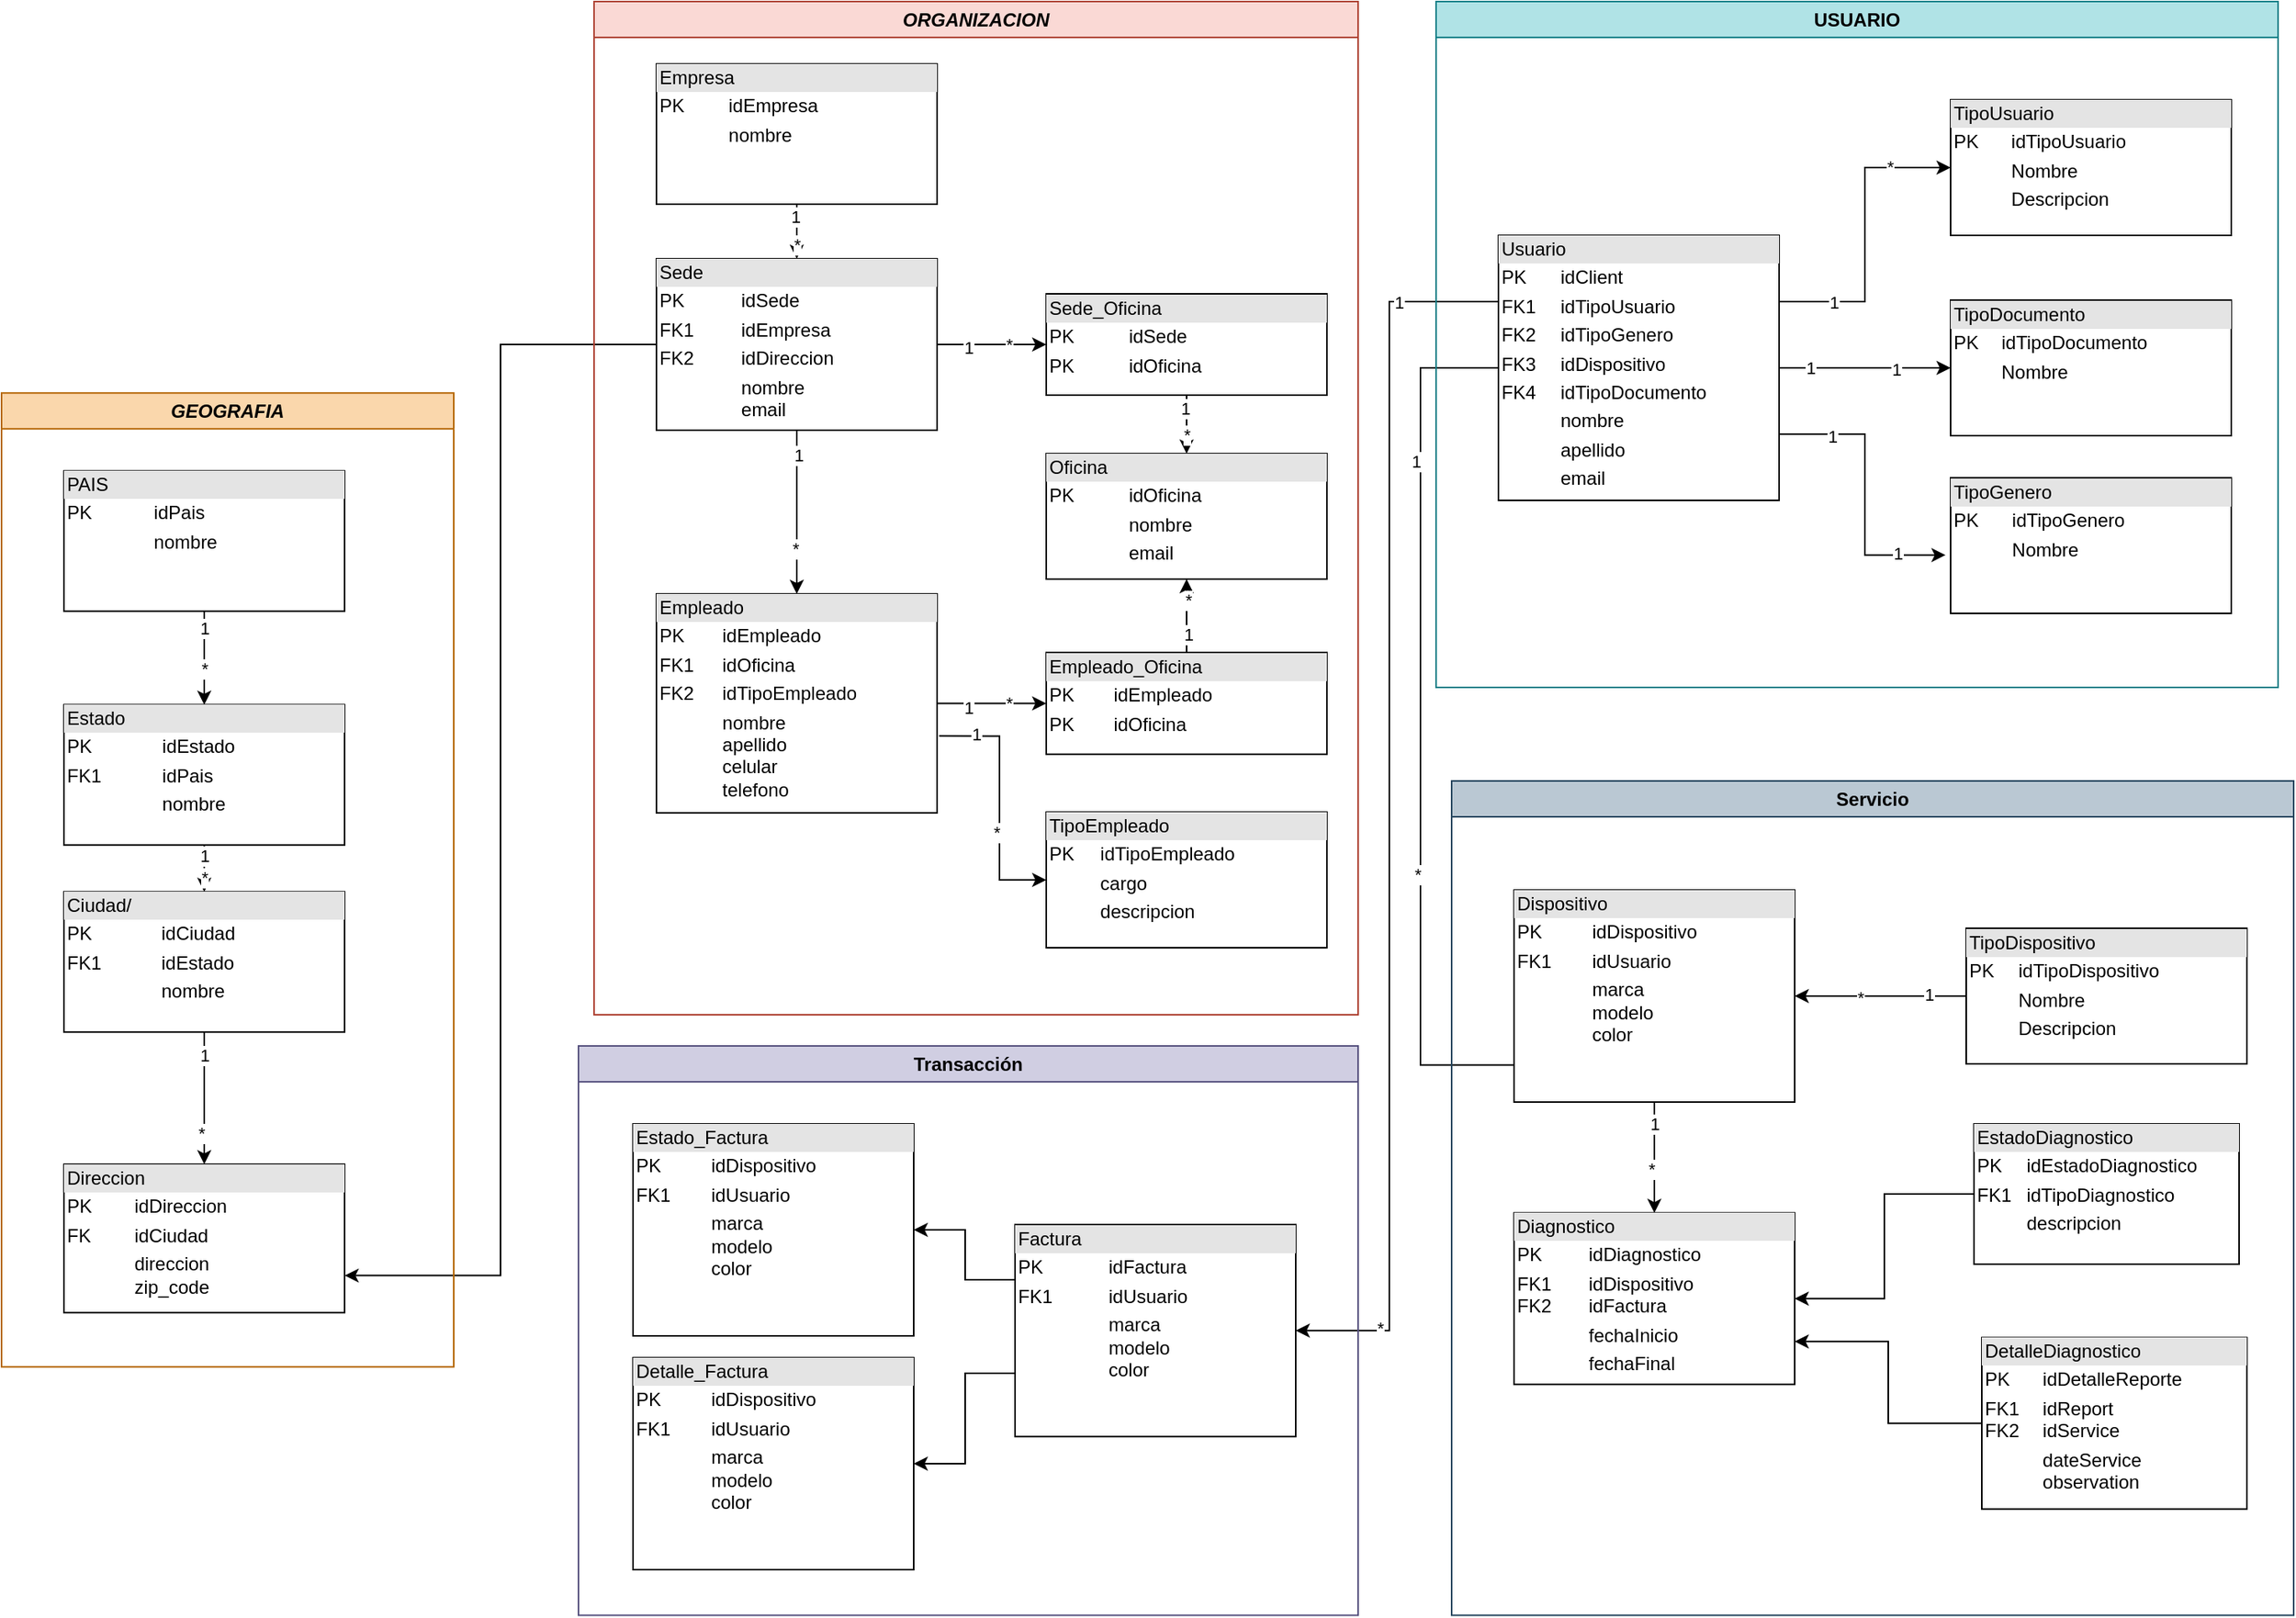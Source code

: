 <mxfile version="24.2.2" type="github">
  <diagram name="Page-1" id="c4acf3e9-155e-7222-9cf6-157b1a14988f">
    <mxGraphModel dx="1356" dy="2158" grid="1" gridSize="10" guides="1" tooltips="1" connect="1" arrows="1" fold="1" page="1" pageScale="1" pageWidth="850" pageHeight="1100" background="none" math="0" shadow="0">
      <root>
        <mxCell id="0" />
        <mxCell id="1" parent="0" />
        <mxCell id="aafxsBdmlkdBn6csFLmh-22" style="edgeStyle=orthogonalEdgeStyle;rounded=0;orthogonalLoop=1;jettySize=auto;html=1;exitX=0.5;exitY=1;exitDx=0;exitDy=0;entryX=0.5;entryY=0;entryDx=0;entryDy=0;" parent="1" source="aafxsBdmlkdBn6csFLmh-1" target="aafxsBdmlkdBn6csFLmh-4" edge="1">
          <mxGeometry relative="1" as="geometry" />
        </mxCell>
        <mxCell id="aafxsBdmlkdBn6csFLmh-40" value="1" style="edgeLabel;html=1;align=center;verticalAlign=middle;resizable=0;points=[];" parent="aafxsBdmlkdBn6csFLmh-22" vertex="1" connectable="0">
          <mxGeometry x="-0.569" y="-1" relative="1" as="geometry">
            <mxPoint as="offset" />
          </mxGeometry>
        </mxCell>
        <mxCell id="aafxsBdmlkdBn6csFLmh-41" value="*" style="edgeLabel;html=1;align=center;verticalAlign=middle;resizable=0;points=[];" parent="aafxsBdmlkdBn6csFLmh-22" vertex="1" connectable="0">
          <mxGeometry x="0.446" relative="1" as="geometry">
            <mxPoint as="offset" />
          </mxGeometry>
        </mxCell>
        <mxCell id="aafxsBdmlkdBn6csFLmh-23" style="edgeStyle=orthogonalEdgeStyle;rounded=0;orthogonalLoop=1;jettySize=auto;html=1;exitX=0;exitY=0.5;exitDx=0;exitDy=0;entryX=0;entryY=0.5;entryDx=0;entryDy=0;" parent="1" source="aafxsBdmlkdBn6csFLmh-3" edge="1">
          <mxGeometry relative="1" as="geometry">
            <mxPoint x="1919.96" y="171.52" as="sourcePoint" />
            <mxPoint x="1929.96" y="662.26" as="targetPoint" />
            <Array as="points">
              <mxPoint x="1850" y="215" />
              <mxPoint x="1850" y="662" />
            </Array>
          </mxGeometry>
        </mxCell>
        <mxCell id="aafxsBdmlkdBn6csFLmh-50" value="1" style="edgeLabel;html=1;align=center;verticalAlign=middle;resizable=0;points=[];" parent="aafxsBdmlkdBn6csFLmh-23" vertex="1" connectable="0">
          <mxGeometry x="-0.619" y="-3" relative="1" as="geometry">
            <mxPoint as="offset" />
          </mxGeometry>
        </mxCell>
        <mxCell id="aafxsBdmlkdBn6csFLmh-51" value="*" style="edgeLabel;html=1;align=center;verticalAlign=middle;resizable=0;points=[];" parent="aafxsBdmlkdBn6csFLmh-23" vertex="1" connectable="0">
          <mxGeometry x="0.297" y="-2" relative="1" as="geometry">
            <mxPoint as="offset" />
          </mxGeometry>
        </mxCell>
        <mxCell id="ZcouPd2k3ubtClk7jJ0E-47" style="edgeStyle=orthogonalEdgeStyle;rounded=0;orthogonalLoop=1;jettySize=auto;html=1;entryX=0;entryY=0.5;entryDx=0;entryDy=0;exitX=1;exitY=0.25;exitDx=0;exitDy=0;" edge="1" parent="1" source="aafxsBdmlkdBn6csFLmh-3" target="ZcouPd2k3ubtClk7jJ0E-42">
          <mxGeometry relative="1" as="geometry" />
        </mxCell>
        <mxCell id="ZcouPd2k3ubtClk7jJ0E-51" value="1" style="edgeLabel;html=1;align=center;verticalAlign=middle;resizable=0;points=[];" vertex="1" connectable="0" parent="ZcouPd2k3ubtClk7jJ0E-47">
          <mxGeometry x="-0.647" relative="1" as="geometry">
            <mxPoint as="offset" />
          </mxGeometry>
        </mxCell>
        <mxCell id="ZcouPd2k3ubtClk7jJ0E-52" value="*" style="edgeLabel;html=1;align=center;verticalAlign=middle;resizable=0;points=[];" vertex="1" connectable="0" parent="ZcouPd2k3ubtClk7jJ0E-47">
          <mxGeometry x="0.595" y="1" relative="1" as="geometry">
            <mxPoint as="offset" />
          </mxGeometry>
        </mxCell>
        <mxCell id="ZcouPd2k3ubtClk7jJ0E-48" style="edgeStyle=orthogonalEdgeStyle;rounded=0;orthogonalLoop=1;jettySize=auto;html=1;entryX=0;entryY=0.5;entryDx=0;entryDy=0;" edge="1" parent="1" source="aafxsBdmlkdBn6csFLmh-3" target="ZcouPd2k3ubtClk7jJ0E-45">
          <mxGeometry relative="1" as="geometry" />
        </mxCell>
        <mxCell id="ZcouPd2k3ubtClk7jJ0E-53" value="1" style="edgeLabel;html=1;align=center;verticalAlign=middle;resizable=0;points=[];" vertex="1" connectable="0" parent="ZcouPd2k3ubtClk7jJ0E-48">
          <mxGeometry x="-0.644" relative="1" as="geometry">
            <mxPoint as="offset" />
          </mxGeometry>
        </mxCell>
        <mxCell id="ZcouPd2k3ubtClk7jJ0E-54" value="1" style="edgeLabel;html=1;align=center;verticalAlign=middle;resizable=0;points=[];" vertex="1" connectable="0" parent="ZcouPd2k3ubtClk7jJ0E-48">
          <mxGeometry x="0.356" y="-1" relative="1" as="geometry">
            <mxPoint as="offset" />
          </mxGeometry>
        </mxCell>
        <mxCell id="ZcouPd2k3ubtClk7jJ0E-105" style="edgeStyle=orthogonalEdgeStyle;rounded=0;orthogonalLoop=1;jettySize=auto;html=1;entryX=1;entryY=0.5;entryDx=0;entryDy=0;exitX=0;exitY=0.25;exitDx=0;exitDy=0;" edge="1" parent="1" source="aafxsBdmlkdBn6csFLmh-3" target="ZcouPd2k3ubtClk7jJ0E-98">
          <mxGeometry relative="1" as="geometry">
            <Array as="points">
              <mxPoint x="1830" y="172" />
              <mxPoint x="1830" y="833" />
            </Array>
          </mxGeometry>
        </mxCell>
        <mxCell id="ZcouPd2k3ubtClk7jJ0E-106" value="1" style="edgeLabel;html=1;align=center;verticalAlign=middle;resizable=0;points=[];" vertex="1" connectable="0" parent="ZcouPd2k3ubtClk7jJ0E-105">
          <mxGeometry x="-0.84" relative="1" as="geometry">
            <mxPoint x="-1" as="offset" />
          </mxGeometry>
        </mxCell>
        <mxCell id="ZcouPd2k3ubtClk7jJ0E-107" value="*" style="edgeLabel;html=1;align=center;verticalAlign=middle;resizable=0;points=[];" vertex="1" connectable="0" parent="ZcouPd2k3ubtClk7jJ0E-105">
          <mxGeometry x="0.865" y="-2" relative="1" as="geometry">
            <mxPoint x="1" as="offset" />
          </mxGeometry>
        </mxCell>
        <mxCell id="aafxsBdmlkdBn6csFLmh-3" value="&lt;div style=&quot;box-sizing:border-box;width:100%;background:#e4e4e4;padding:2px;&quot;&gt;Usuario&lt;/div&gt;&lt;table style=&quot;width:100%;font-size:1em;&quot; cellpadding=&quot;2&quot; cellspacing=&quot;0&quot;&gt;&lt;tbody&gt;&lt;tr&gt;&lt;td&gt;PK&lt;/td&gt;&lt;td&gt;idClient&lt;/td&gt;&lt;/tr&gt;&lt;tr&gt;&lt;td&gt;FK1&lt;/td&gt;&lt;td&gt;idTipoUsuario&lt;/td&gt;&lt;/tr&gt;&lt;tr&gt;&lt;td&gt;FK2&lt;/td&gt;&lt;td&gt;idTipoGenero&lt;/td&gt;&lt;/tr&gt;&lt;tr&gt;&lt;td&gt;FK3&lt;/td&gt;&lt;td&gt;idDispositivo&lt;/td&gt;&lt;/tr&gt;&lt;tr&gt;&lt;td&gt;FK4&lt;/td&gt;&lt;td&gt;idTipoDocumento&lt;/td&gt;&lt;/tr&gt;&lt;tr&gt;&lt;td&gt;&lt;br&gt;&lt;/td&gt;&lt;td&gt;nombre&lt;/td&gt;&lt;/tr&gt;&lt;tr&gt;&lt;td&gt;&lt;br&gt;&lt;/td&gt;&lt;td&gt;apellido&lt;/td&gt;&lt;/tr&gt;&lt;tr&gt;&lt;td&gt;&lt;br&gt;&lt;/td&gt;&lt;td&gt;email&lt;/td&gt;&lt;/tr&gt;&lt;/tbody&gt;&lt;/table&gt;" style="verticalAlign=top;align=left;overflow=fill;html=1;whiteSpace=wrap;" parent="1" vertex="1">
          <mxGeometry x="1900" y="130" width="180" height="170" as="geometry" />
        </mxCell>
        <mxCell id="aafxsBdmlkdBn6csFLmh-30" style="edgeStyle=orthogonalEdgeStyle;rounded=0;orthogonalLoop=1;jettySize=auto;html=1;exitX=0.5;exitY=1;exitDx=0;exitDy=0;" parent="1" source="aafxsBdmlkdBn6csFLmh-4" target="aafxsBdmlkdBn6csFLmh-10" edge="1">
          <mxGeometry relative="1" as="geometry" />
        </mxCell>
        <mxCell id="aafxsBdmlkdBn6csFLmh-42" value="1" style="edgeLabel;html=1;align=center;verticalAlign=middle;resizable=0;points=[];" parent="aafxsBdmlkdBn6csFLmh-30" vertex="1" connectable="0">
          <mxGeometry x="-0.707" y="1" relative="1" as="geometry">
            <mxPoint as="offset" />
          </mxGeometry>
        </mxCell>
        <mxCell id="ZcouPd2k3ubtClk7jJ0E-19" value="*" style="edgeLabel;html=1;align=center;verticalAlign=middle;resizable=0;points=[];" vertex="1" connectable="0" parent="aafxsBdmlkdBn6csFLmh-30">
          <mxGeometry x="0.448" y="-1" relative="1" as="geometry">
            <mxPoint as="offset" />
          </mxGeometry>
        </mxCell>
        <mxCell id="ZcouPd2k3ubtClk7jJ0E-20" value="" style="edgeStyle=orthogonalEdgeStyle;rounded=0;orthogonalLoop=1;jettySize=auto;html=1;" edge="1" parent="1" source="aafxsBdmlkdBn6csFLmh-4" target="ZcouPd2k3ubtClk7jJ0E-16">
          <mxGeometry relative="1" as="geometry" />
        </mxCell>
        <mxCell id="ZcouPd2k3ubtClk7jJ0E-21" value="1" style="edgeLabel;html=1;align=center;verticalAlign=middle;resizable=0;points=[];" vertex="1" connectable="0" parent="ZcouPd2k3ubtClk7jJ0E-20">
          <mxGeometry x="-0.447" y="-2" relative="1" as="geometry">
            <mxPoint as="offset" />
          </mxGeometry>
        </mxCell>
        <mxCell id="ZcouPd2k3ubtClk7jJ0E-22" value="*" style="edgeLabel;html=1;align=center;verticalAlign=middle;resizable=0;points=[];" vertex="1" connectable="0" parent="ZcouPd2k3ubtClk7jJ0E-20">
          <mxGeometry x="0.319" relative="1" as="geometry">
            <mxPoint as="offset" />
          </mxGeometry>
        </mxCell>
        <mxCell id="ZcouPd2k3ubtClk7jJ0E-104" style="edgeStyle=orthogonalEdgeStyle;rounded=0;orthogonalLoop=1;jettySize=auto;html=1;entryX=1;entryY=0.75;entryDx=0;entryDy=0;" edge="1" parent="1" source="aafxsBdmlkdBn6csFLmh-4" target="aafxsBdmlkdBn6csFLmh-2">
          <mxGeometry relative="1" as="geometry" />
        </mxCell>
        <mxCell id="aafxsBdmlkdBn6csFLmh-4" value="&lt;div style=&quot;box-sizing:border-box;width:100%;background:#e4e4e4;padding:2px;&quot;&gt;Sede&lt;/div&gt;&lt;table style=&quot;width:100%;font-size:1em;&quot; cellpadding=&quot;2&quot; cellspacing=&quot;0&quot;&gt;&lt;tbody&gt;&lt;tr&gt;&lt;td&gt;PK&lt;/td&gt;&lt;td&gt;idSede&lt;/td&gt;&lt;/tr&gt;&lt;tr&gt;&lt;td&gt;FK1&lt;/td&gt;&lt;td&gt;idEmpresa&lt;/td&gt;&lt;/tr&gt;&lt;tr&gt;&lt;td&gt;FK2&lt;/td&gt;&lt;td&gt;idDireccion&lt;/td&gt;&lt;/tr&gt;&lt;tr&gt;&lt;td&gt;&lt;/td&gt;&lt;td&gt;nombre&lt;br&gt;email&lt;/td&gt;&lt;/tr&gt;&lt;/tbody&gt;&lt;/table&gt;" style="verticalAlign=top;align=left;overflow=fill;html=1;whiteSpace=wrap;" parent="1" vertex="1">
          <mxGeometry x="1360" y="145" width="180" height="110" as="geometry" />
        </mxCell>
        <mxCell id="aafxsBdmlkdBn6csFLmh-18" style="edgeStyle=orthogonalEdgeStyle;rounded=0;orthogonalLoop=1;jettySize=auto;html=1;exitX=0.5;exitY=1;exitDx=0;exitDy=0;entryX=0.5;entryY=0;entryDx=0;entryDy=0;" parent="1" source="aafxsBdmlkdBn6csFLmh-5" target="aafxsBdmlkdBn6csFLmh-6" edge="1">
          <mxGeometry relative="1" as="geometry" />
        </mxCell>
        <mxCell id="aafxsBdmlkdBn6csFLmh-31" value="1" style="edgeLabel;html=1;align=center;verticalAlign=middle;resizable=0;points=[];" parent="aafxsBdmlkdBn6csFLmh-18" vertex="1" connectable="0">
          <mxGeometry x="-0.644" relative="1" as="geometry">
            <mxPoint as="offset" />
          </mxGeometry>
        </mxCell>
        <mxCell id="aafxsBdmlkdBn6csFLmh-32" value="*" style="edgeLabel;html=1;align=center;verticalAlign=middle;resizable=0;points=[];" parent="aafxsBdmlkdBn6csFLmh-18" vertex="1" connectable="0">
          <mxGeometry x="0.239" relative="1" as="geometry">
            <mxPoint as="offset" />
          </mxGeometry>
        </mxCell>
        <mxCell id="aafxsBdmlkdBn6csFLmh-5" value="&lt;div style=&quot;box-sizing:border-box;width:100%;background:#e4e4e4;padding:2px;&quot;&gt;PAIS&lt;/div&gt;&lt;table style=&quot;width:100%;font-size:1em;&quot; cellpadding=&quot;2&quot; cellspacing=&quot;0&quot;&gt;&lt;tbody&gt;&lt;tr&gt;&lt;td&gt;PK&lt;/td&gt;&lt;td&gt;idPais&lt;/td&gt;&lt;/tr&gt;&lt;tr&gt;&lt;td&gt;&lt;br&gt;&lt;/td&gt;&lt;td&gt;nombre&lt;/td&gt;&lt;/tr&gt;&lt;tr&gt;&lt;td&gt;&lt;/td&gt;&lt;td&gt;&lt;br&gt;&lt;/td&gt;&lt;/tr&gt;&lt;/tbody&gt;&lt;/table&gt;" style="verticalAlign=top;align=left;overflow=fill;html=1;whiteSpace=wrap;" parent="1" vertex="1">
          <mxGeometry x="980" y="281.12" width="180" height="90" as="geometry" />
        </mxCell>
        <mxCell id="aafxsBdmlkdBn6csFLmh-19" style="edgeStyle=orthogonalEdgeStyle;rounded=0;orthogonalLoop=1;jettySize=auto;html=1;exitX=0.5;exitY=1;exitDx=0;exitDy=0;entryX=0.5;entryY=0;entryDx=0;entryDy=0;" parent="1" source="aafxsBdmlkdBn6csFLmh-6" target="aafxsBdmlkdBn6csFLmh-7" edge="1">
          <mxGeometry relative="1" as="geometry" />
        </mxCell>
        <mxCell id="aafxsBdmlkdBn6csFLmh-33" value="1" style="edgeLabel;html=1;align=center;verticalAlign=middle;resizable=0;points=[];" parent="aafxsBdmlkdBn6csFLmh-19" vertex="1" connectable="0">
          <mxGeometry x="-0.52" relative="1" as="geometry">
            <mxPoint as="offset" />
          </mxGeometry>
        </mxCell>
        <mxCell id="aafxsBdmlkdBn6csFLmh-35" value="*" style="edgeLabel;html=1;align=center;verticalAlign=middle;resizable=0;points=[];" parent="aafxsBdmlkdBn6csFLmh-19" vertex="1" connectable="0">
          <mxGeometry x="0.35" relative="1" as="geometry">
            <mxPoint as="offset" />
          </mxGeometry>
        </mxCell>
        <mxCell id="aafxsBdmlkdBn6csFLmh-6" value="&lt;div style=&quot;box-sizing:border-box;width:100%;background:#e4e4e4;padding:2px;&quot;&gt;Estado&lt;/div&gt;&lt;table style=&quot;width:100%;font-size:1em;&quot; cellpadding=&quot;2&quot; cellspacing=&quot;0&quot;&gt;&lt;tbody&gt;&lt;tr&gt;&lt;td&gt;PK&lt;/td&gt;&lt;td&gt;idEstado&lt;/td&gt;&lt;/tr&gt;&lt;tr&gt;&lt;td&gt;FK1&lt;/td&gt;&lt;td&gt;idPais&lt;/td&gt;&lt;/tr&gt;&lt;tr&gt;&lt;td&gt;&lt;/td&gt;&lt;td&gt;nombre&lt;/td&gt;&lt;/tr&gt;&lt;/tbody&gt;&lt;/table&gt;" style="verticalAlign=top;align=left;overflow=fill;html=1;whiteSpace=wrap;" parent="1" vertex="1">
          <mxGeometry x="980" y="431.12" width="180" height="90" as="geometry" />
        </mxCell>
        <mxCell id="ZcouPd2k3ubtClk7jJ0E-5" value="&lt;i&gt;GEOGRAFIA&lt;/i&gt;" style="swimlane;whiteSpace=wrap;html=1;fillColor=#fad7ac;strokeColor=#b46504;" vertex="1" parent="1">
          <mxGeometry x="940" y="231.12" width="290" height="624.76" as="geometry" />
        </mxCell>
        <mxCell id="aafxsBdmlkdBn6csFLmh-7" value="&lt;div style=&quot;box-sizing:border-box;width:100%;background:#e4e4e4;padding:2px;&quot;&gt;Ciudad/&lt;/div&gt;&lt;table style=&quot;width:100%;font-size:1em;&quot; cellpadding=&quot;2&quot; cellspacing=&quot;0&quot;&gt;&lt;tbody&gt;&lt;tr&gt;&lt;td&gt;PK&lt;/td&gt;&lt;td&gt;idCiudad&lt;/td&gt;&lt;/tr&gt;&lt;tr&gt;&lt;td&gt;FK1&lt;/td&gt;&lt;td&gt;idEstado&lt;/td&gt;&lt;/tr&gt;&lt;tr&gt;&lt;td&gt;&lt;/td&gt;&lt;td&gt;nombre&lt;/td&gt;&lt;/tr&gt;&lt;/tbody&gt;&lt;/table&gt;" style="verticalAlign=top;align=left;overflow=fill;html=1;whiteSpace=wrap;" parent="ZcouPd2k3ubtClk7jJ0E-5" vertex="1">
          <mxGeometry x="40" y="320" width="180" height="90" as="geometry" />
        </mxCell>
        <mxCell id="aafxsBdmlkdBn6csFLmh-2" value="&lt;div style=&quot;box-sizing:border-box;width:100%;background:#e4e4e4;padding:2px;&quot;&gt;Direccion&lt;/div&gt;&lt;table style=&quot;width:100%;font-size:1em;&quot; cellpadding=&quot;2&quot; cellspacing=&quot;0&quot;&gt;&lt;tbody&gt;&lt;tr&gt;&lt;td&gt;PK&lt;/td&gt;&lt;td&gt;idDireccion&lt;/td&gt;&lt;/tr&gt;&lt;tr&gt;&lt;td&gt;FK&lt;/td&gt;&lt;td&gt;idCiudad&lt;/td&gt;&lt;/tr&gt;&lt;tr&gt;&lt;td&gt;&lt;/td&gt;&lt;td&gt;direccion&lt;br&gt;zip_code&lt;br&gt;&lt;br&gt;&lt;br&gt;&lt;/td&gt;&lt;/tr&gt;&lt;tr&gt;&lt;td&gt;&lt;br&gt;&lt;/td&gt;&lt;td&gt;&lt;br&gt;&lt;/td&gt;&lt;/tr&gt;&lt;/tbody&gt;&lt;/table&gt;" style="verticalAlign=top;align=left;overflow=fill;html=1;whiteSpace=wrap;" parent="ZcouPd2k3ubtClk7jJ0E-5" vertex="1">
          <mxGeometry x="40" y="494.76" width="180" height="95.24" as="geometry" />
        </mxCell>
        <mxCell id="ZcouPd2k3ubtClk7jJ0E-2" style="edgeStyle=orthogonalEdgeStyle;rounded=0;orthogonalLoop=1;jettySize=auto;html=1;exitX=0.5;exitY=1;exitDx=0;exitDy=0;" edge="1" parent="ZcouPd2k3ubtClk7jJ0E-5" source="aafxsBdmlkdBn6csFLmh-7" target="aafxsBdmlkdBn6csFLmh-2">
          <mxGeometry relative="1" as="geometry">
            <mxPoint x="130" y="560.0" as="sourcePoint" />
            <mxPoint x="280" y="540" as="targetPoint" />
          </mxGeometry>
        </mxCell>
        <mxCell id="ZcouPd2k3ubtClk7jJ0E-3" value="1" style="edgeLabel;html=1;align=center;verticalAlign=middle;resizable=0;points=[];" vertex="1" connectable="0" parent="ZcouPd2k3ubtClk7jJ0E-2">
          <mxGeometry x="-0.658" relative="1" as="geometry">
            <mxPoint as="offset" />
          </mxGeometry>
        </mxCell>
        <mxCell id="ZcouPd2k3ubtClk7jJ0E-4" value="*" style="edgeLabel;html=1;align=center;verticalAlign=middle;resizable=0;points=[];" vertex="1" connectable="0" parent="ZcouPd2k3ubtClk7jJ0E-2">
          <mxGeometry x="0.521" y="-2" relative="1" as="geometry">
            <mxPoint as="offset" />
          </mxGeometry>
        </mxCell>
        <mxCell id="ZcouPd2k3ubtClk7jJ0E-10" value="&lt;div style=&quot;box-sizing:border-box;width:100%;background:#e4e4e4;padding:2px;&quot;&gt;TipoEmpleado&lt;/div&gt;&lt;table style=&quot;width:100%;font-size:1em;&quot; cellpadding=&quot;2&quot; cellspacing=&quot;0&quot;&gt;&lt;tbody&gt;&lt;tr&gt;&lt;td&gt;PK&lt;/td&gt;&lt;td&gt;idTipoEmpleado&lt;/td&gt;&lt;/tr&gt;&lt;tr&gt;&lt;td&gt;&lt;br&gt;&lt;/td&gt;&lt;td&gt;cargo&lt;/td&gt;&lt;/tr&gt;&lt;tr&gt;&lt;td&gt;&lt;br&gt;&lt;/td&gt;&lt;td&gt;descripcion&lt;/td&gt;&lt;/tr&gt;&lt;tr&gt;&lt;td&gt;&lt;br&gt;&lt;/td&gt;&lt;td&gt;&lt;br&gt;&lt;/td&gt;&lt;/tr&gt;&lt;tr&gt;&lt;td&gt;&lt;br&gt;&lt;/td&gt;&lt;td&gt;&lt;br&gt;&lt;br&gt;&lt;br&gt;&lt;br&gt;&lt;/td&gt;&lt;/tr&gt;&lt;/tbody&gt;&lt;/table&gt;" style="verticalAlign=top;align=left;overflow=fill;html=1;whiteSpace=wrap;" vertex="1" parent="1">
          <mxGeometry x="1610" y="500" width="180" height="87" as="geometry" />
        </mxCell>
        <mxCell id="ZcouPd2k3ubtClk7jJ0E-11" style="edgeStyle=orthogonalEdgeStyle;rounded=0;orthogonalLoop=1;jettySize=auto;html=1;entryX=0;entryY=0.5;entryDx=0;entryDy=0;exitX=1.007;exitY=0.649;exitDx=0;exitDy=0;exitPerimeter=0;" edge="1" parent="1" source="aafxsBdmlkdBn6csFLmh-10" target="ZcouPd2k3ubtClk7jJ0E-10">
          <mxGeometry relative="1" as="geometry">
            <mxPoint x="1540" y="430" as="sourcePoint" />
            <mxPoint x="1460" y="340" as="targetPoint" />
            <Array as="points">
              <mxPoint x="1580" y="451" />
              <mxPoint x="1580" y="543" />
            </Array>
          </mxGeometry>
        </mxCell>
        <mxCell id="ZcouPd2k3ubtClk7jJ0E-12" value="1" style="edgeLabel;html=1;align=center;verticalAlign=middle;resizable=0;points=[];" vertex="1" connectable="0" parent="ZcouPd2k3ubtClk7jJ0E-11">
          <mxGeometry x="-0.707" y="1" relative="1" as="geometry">
            <mxPoint as="offset" />
          </mxGeometry>
        </mxCell>
        <mxCell id="ZcouPd2k3ubtClk7jJ0E-13" value="*" style="edgeLabel;html=1;align=center;verticalAlign=middle;resizable=0;points=[];" vertex="1" connectable="0" parent="ZcouPd2k3ubtClk7jJ0E-11">
          <mxGeometry x="0.245" y="-2" relative="1" as="geometry">
            <mxPoint as="offset" />
          </mxGeometry>
        </mxCell>
        <mxCell id="ZcouPd2k3ubtClk7jJ0E-37" style="edgeStyle=orthogonalEdgeStyle;rounded=0;orthogonalLoop=1;jettySize=auto;html=1;entryX=0.5;entryY=1;entryDx=0;entryDy=0;" edge="1" parent="1" source="ZcouPd2k3ubtClk7jJ0E-14" target="ZcouPd2k3ubtClk7jJ0E-15">
          <mxGeometry relative="1" as="geometry" />
        </mxCell>
        <mxCell id="ZcouPd2k3ubtClk7jJ0E-38" value="1" style="edgeLabel;html=1;align=center;verticalAlign=middle;resizable=0;points=[];" vertex="1" connectable="0" parent="ZcouPd2k3ubtClk7jJ0E-37">
          <mxGeometry x="-0.481" y="-1" relative="1" as="geometry">
            <mxPoint as="offset" />
          </mxGeometry>
        </mxCell>
        <mxCell id="ZcouPd2k3ubtClk7jJ0E-39" value="*" style="edgeLabel;html=1;align=center;verticalAlign=middle;resizable=0;points=[];" vertex="1" connectable="0" parent="ZcouPd2k3ubtClk7jJ0E-37">
          <mxGeometry x="0.415" y="-1" relative="1" as="geometry">
            <mxPoint as="offset" />
          </mxGeometry>
        </mxCell>
        <mxCell id="ZcouPd2k3ubtClk7jJ0E-14" value="&lt;div style=&quot;box-sizing:border-box;width:100%;background:#e4e4e4;padding:2px;&quot;&gt;Empleado_Oficina&lt;/div&gt;&lt;table style=&quot;width:100%;font-size:1em;&quot; cellpadding=&quot;2&quot; cellspacing=&quot;0&quot;&gt;&lt;tbody&gt;&lt;tr&gt;&lt;td&gt;PK&lt;/td&gt;&lt;td&gt;idEmpleado&lt;/td&gt;&lt;/tr&gt;&lt;tr&gt;&lt;td&gt;PK&lt;/td&gt;&lt;td&gt;idOficina&lt;/td&gt;&lt;/tr&gt;&lt;tr&gt;&lt;td&gt;&lt;/td&gt;&lt;td&gt;&lt;br&gt;&lt;/td&gt;&lt;/tr&gt;&lt;/tbody&gt;&lt;/table&gt;" style="verticalAlign=top;align=left;overflow=fill;html=1;whiteSpace=wrap;" vertex="1" parent="1">
          <mxGeometry x="1610" y="397.62" width="180" height="65.25" as="geometry" />
        </mxCell>
        <mxCell id="ZcouPd2k3ubtClk7jJ0E-23" style="edgeStyle=orthogonalEdgeStyle;rounded=0;orthogonalLoop=1;jettySize=auto;html=1;exitX=0.5;exitY=1;exitDx=0;exitDy=0;entryX=0.5;entryY=0;entryDx=0;entryDy=0;" edge="1" parent="1" source="ZcouPd2k3ubtClk7jJ0E-16" target="ZcouPd2k3ubtClk7jJ0E-15">
          <mxGeometry relative="1" as="geometry" />
        </mxCell>
        <mxCell id="ZcouPd2k3ubtClk7jJ0E-27" value="1" style="edgeLabel;html=1;align=center;verticalAlign=middle;resizable=0;points=[];" vertex="1" connectable="0" parent="ZcouPd2k3ubtClk7jJ0E-23">
          <mxGeometry x="-0.583" y="-1" relative="1" as="geometry">
            <mxPoint as="offset" />
          </mxGeometry>
        </mxCell>
        <mxCell id="ZcouPd2k3ubtClk7jJ0E-29" value="*" style="edgeLabel;html=1;align=center;verticalAlign=middle;resizable=0;points=[];" vertex="1" connectable="0" parent="ZcouPd2k3ubtClk7jJ0E-23">
          <mxGeometry x="0.359" relative="1" as="geometry">
            <mxPoint as="offset" />
          </mxGeometry>
        </mxCell>
        <mxCell id="ZcouPd2k3ubtClk7jJ0E-16" value="&lt;div style=&quot;box-sizing:border-box;width:100%;background:#e4e4e4;padding:2px;&quot;&gt;Sede_Oficina&lt;/div&gt;&lt;table style=&quot;width:100%;font-size:1em;&quot; cellpadding=&quot;2&quot; cellspacing=&quot;0&quot;&gt;&lt;tbody&gt;&lt;tr&gt;&lt;td&gt;PK&lt;/td&gt;&lt;td&gt;idSede&lt;/td&gt;&lt;/tr&gt;&lt;tr&gt;&lt;td&gt;PK&lt;/td&gt;&lt;td&gt;idOficina&lt;/td&gt;&lt;/tr&gt;&lt;tr&gt;&lt;td&gt;&lt;/td&gt;&lt;td&gt;&lt;br&gt;&lt;/td&gt;&lt;/tr&gt;&lt;/tbody&gt;&lt;/table&gt;" style="verticalAlign=top;align=left;overflow=fill;html=1;whiteSpace=wrap;" vertex="1" parent="1">
          <mxGeometry x="1610" y="167.5" width="180" height="65" as="geometry" />
        </mxCell>
        <mxCell id="ZcouPd2k3ubtClk7jJ0E-30" value="" style="edgeStyle=orthogonalEdgeStyle;rounded=0;orthogonalLoop=1;jettySize=auto;html=1;exitX=1;exitY=0.5;exitDx=0;exitDy=0;entryX=0;entryY=0.5;entryDx=0;entryDy=0;" edge="1" parent="1" source="aafxsBdmlkdBn6csFLmh-10" target="ZcouPd2k3ubtClk7jJ0E-14">
          <mxGeometry relative="1" as="geometry">
            <mxPoint x="1550" y="439.94" as="sourcePoint" />
            <mxPoint x="1590" y="440" as="targetPoint" />
          </mxGeometry>
        </mxCell>
        <mxCell id="ZcouPd2k3ubtClk7jJ0E-31" value="1" style="edgeLabel;html=1;align=center;verticalAlign=middle;resizable=0;points=[];" vertex="1" connectable="0" parent="ZcouPd2k3ubtClk7jJ0E-30">
          <mxGeometry x="-0.447" y="-2" relative="1" as="geometry">
            <mxPoint as="offset" />
          </mxGeometry>
        </mxCell>
        <mxCell id="ZcouPd2k3ubtClk7jJ0E-32" value="*" style="edgeLabel;html=1;align=center;verticalAlign=middle;resizable=0;points=[];" vertex="1" connectable="0" parent="ZcouPd2k3ubtClk7jJ0E-30">
          <mxGeometry x="0.319" relative="1" as="geometry">
            <mxPoint as="offset" />
          </mxGeometry>
        </mxCell>
        <mxCell id="ZcouPd2k3ubtClk7jJ0E-40" value="&lt;i&gt;ORGANIZACION&lt;/i&gt;" style="swimlane;whiteSpace=wrap;html=1;fillColor=#fad9d5;strokeColor=#ae4132;" vertex="1" parent="1">
          <mxGeometry x="1320" y="-20" width="490" height="650" as="geometry" />
        </mxCell>
        <mxCell id="aafxsBdmlkdBn6csFLmh-10" value="&lt;div style=&quot;box-sizing:border-box;width:100%;background:#e4e4e4;padding:2px;&quot;&gt;Empleado&lt;/div&gt;&lt;table style=&quot;width:100%;font-size:1em;&quot; cellpadding=&quot;2&quot; cellspacing=&quot;0&quot;&gt;&lt;tbody&gt;&lt;tr&gt;&lt;td&gt;PK&lt;/td&gt;&lt;td&gt;idEmpleado&lt;/td&gt;&lt;/tr&gt;&lt;tr&gt;&lt;td&gt;FK1&lt;/td&gt;&lt;td&gt;idOficina&lt;/td&gt;&lt;/tr&gt;&lt;tr&gt;&lt;td&gt;FK2&lt;/td&gt;&lt;td&gt;idTipoEmpleado&lt;/td&gt;&lt;/tr&gt;&lt;tr&gt;&lt;td&gt;&lt;br&gt;&lt;/td&gt;&lt;td&gt;nombre&lt;br&gt;apellido&lt;br&gt;celular&lt;br&gt;telefono&lt;br&gt;&lt;/td&gt;&lt;/tr&gt;&lt;/tbody&gt;&lt;/table&gt;" style="verticalAlign=top;align=left;overflow=fill;html=1;whiteSpace=wrap;" parent="ZcouPd2k3ubtClk7jJ0E-40" vertex="1">
          <mxGeometry x="40" y="380" width="180" height="140.5" as="geometry" />
        </mxCell>
        <mxCell id="ZcouPd2k3ubtClk7jJ0E-15" value="&lt;div style=&quot;box-sizing:border-box;width:100%;background:#e4e4e4;padding:2px;&quot;&gt;Oficina&lt;/div&gt;&lt;table style=&quot;width:100%;font-size:1em;&quot; cellpadding=&quot;2&quot; cellspacing=&quot;0&quot;&gt;&lt;tbody&gt;&lt;tr&gt;&lt;td&gt;PK&lt;/td&gt;&lt;td&gt;idOficina&lt;/td&gt;&lt;/tr&gt;&lt;tr&gt;&lt;td&gt;&lt;br&gt;&lt;/td&gt;&lt;td&gt;nombre&lt;/td&gt;&lt;/tr&gt;&lt;tr&gt;&lt;td&gt;&lt;/td&gt;&lt;td&gt;email&lt;/td&gt;&lt;/tr&gt;&lt;/tbody&gt;&lt;/table&gt;" style="verticalAlign=top;align=left;overflow=fill;html=1;whiteSpace=wrap;" vertex="1" parent="ZcouPd2k3ubtClk7jJ0E-40">
          <mxGeometry x="290" y="290" width="180" height="80.5" as="geometry" />
        </mxCell>
        <mxCell id="aafxsBdmlkdBn6csFLmh-1" value="&lt;div style=&quot;box-sizing:border-box;width:100%;background:#e4e4e4;padding:2px;&quot;&gt;Empresa&lt;/div&gt;&lt;table style=&quot;width:100%;font-size:1em;&quot; cellpadding=&quot;2&quot; cellspacing=&quot;0&quot;&gt;&lt;tbody&gt;&lt;tr&gt;&lt;td&gt;PK&lt;/td&gt;&lt;td&gt;idEmpresa&lt;/td&gt;&lt;/tr&gt;&lt;tr&gt;&lt;td&gt;&lt;br&gt;&lt;/td&gt;&lt;td&gt;nombre&lt;/td&gt;&lt;/tr&gt;&lt;tr&gt;&lt;td&gt;&lt;/td&gt;&lt;td&gt;&lt;br&gt;&lt;/td&gt;&lt;/tr&gt;&lt;/tbody&gt;&lt;/table&gt;" style="verticalAlign=top;align=left;overflow=fill;html=1;whiteSpace=wrap;" parent="ZcouPd2k3ubtClk7jJ0E-40" vertex="1">
          <mxGeometry x="40" y="40" width="180" height="90" as="geometry" />
        </mxCell>
        <mxCell id="ZcouPd2k3ubtClk7jJ0E-42" value="&lt;div style=&quot;box-sizing:border-box;width:100%;background:#e4e4e4;padding:2px;&quot;&gt;TipoUsuario&lt;/div&gt;&lt;table style=&quot;width:100%;font-size:1em;&quot; cellpadding=&quot;2&quot; cellspacing=&quot;0&quot;&gt;&lt;tbody&gt;&lt;tr&gt;&lt;td&gt;PK&lt;/td&gt;&lt;td&gt;idTipoUsuario&lt;/td&gt;&lt;/tr&gt;&lt;tr&gt;&lt;td&gt;&lt;br&gt;&lt;/td&gt;&lt;td&gt;Nombre&lt;/td&gt;&lt;/tr&gt;&lt;tr&gt;&lt;td&gt;&lt;br&gt;&lt;/td&gt;&lt;td&gt;Descripcion&lt;/td&gt;&lt;/tr&gt;&lt;/tbody&gt;&lt;/table&gt;" style="verticalAlign=top;align=left;overflow=fill;html=1;whiteSpace=wrap;" vertex="1" parent="1">
          <mxGeometry x="2190" y="43" width="180" height="87" as="geometry" />
        </mxCell>
        <mxCell id="ZcouPd2k3ubtClk7jJ0E-45" value="&lt;div style=&quot;box-sizing:border-box;width:100%;background:#e4e4e4;padding:2px;&quot;&gt;TipoDocumento&lt;/div&gt;&lt;table style=&quot;width:100%;font-size:1em;&quot; cellpadding=&quot;2&quot; cellspacing=&quot;0&quot;&gt;&lt;tbody&gt;&lt;tr&gt;&lt;td&gt;PK&lt;/td&gt;&lt;td&gt;idTipoDocumento&lt;/td&gt;&lt;/tr&gt;&lt;tr&gt;&lt;td&gt;&lt;br&gt;&lt;/td&gt;&lt;td&gt;Nombre&lt;/td&gt;&lt;/tr&gt;&lt;tr&gt;&lt;td&gt;&lt;br&gt;&lt;/td&gt;&lt;td&gt;&lt;br&gt;&lt;/td&gt;&lt;/tr&gt;&lt;/tbody&gt;&lt;/table&gt;" style="verticalAlign=top;align=left;overflow=fill;html=1;whiteSpace=wrap;" vertex="1" parent="1">
          <mxGeometry x="2190" y="171.5" width="180" height="87" as="geometry" />
        </mxCell>
        <mxCell id="ZcouPd2k3ubtClk7jJ0E-46" value="&lt;div style=&quot;box-sizing:border-box;width:100%;background:#e4e4e4;padding:2px;&quot;&gt;TipoGenero&lt;/div&gt;&lt;table style=&quot;width:100%;font-size:1em;&quot; cellpadding=&quot;2&quot; cellspacing=&quot;0&quot;&gt;&lt;tbody&gt;&lt;tr&gt;&lt;td&gt;PK&lt;/td&gt;&lt;td&gt;idTipoGenero&lt;/td&gt;&lt;/tr&gt;&lt;tr&gt;&lt;td&gt;&lt;br&gt;&lt;/td&gt;&lt;td&gt;Nombre&lt;/td&gt;&lt;/tr&gt;&lt;tr&gt;&lt;td&gt;&lt;br&gt;&lt;/td&gt;&lt;td&gt;&lt;br&gt;&lt;/td&gt;&lt;/tr&gt;&lt;/tbody&gt;&lt;/table&gt;" style="verticalAlign=top;align=left;overflow=fill;html=1;whiteSpace=wrap;" vertex="1" parent="1">
          <mxGeometry x="2190" y="285.5" width="180" height="87" as="geometry" />
        </mxCell>
        <mxCell id="ZcouPd2k3ubtClk7jJ0E-49" style="edgeStyle=orthogonalEdgeStyle;rounded=0;orthogonalLoop=1;jettySize=auto;html=1;entryX=-0.018;entryY=0.57;entryDx=0;entryDy=0;entryPerimeter=0;exitX=1;exitY=0.75;exitDx=0;exitDy=0;" edge="1" parent="1" source="aafxsBdmlkdBn6csFLmh-3" target="ZcouPd2k3ubtClk7jJ0E-46">
          <mxGeometry relative="1" as="geometry" />
        </mxCell>
        <mxCell id="ZcouPd2k3ubtClk7jJ0E-55" value="1" style="edgeLabel;html=1;align=center;verticalAlign=middle;resizable=0;points=[];" vertex="1" connectable="0" parent="ZcouPd2k3ubtClk7jJ0E-49">
          <mxGeometry x="-0.633" y="-1" relative="1" as="geometry">
            <mxPoint as="offset" />
          </mxGeometry>
        </mxCell>
        <mxCell id="ZcouPd2k3ubtClk7jJ0E-56" value="1" style="edgeLabel;html=1;align=center;verticalAlign=middle;resizable=0;points=[];" vertex="1" connectable="0" parent="ZcouPd2k3ubtClk7jJ0E-49">
          <mxGeometry x="0.666" y="1" relative="1" as="geometry">
            <mxPoint as="offset" />
          </mxGeometry>
        </mxCell>
        <mxCell id="ZcouPd2k3ubtClk7jJ0E-61" value="USUARIO" style="swimlane;whiteSpace=wrap;html=1;fillColor=#b0e3e6;strokeColor=#0e8088;" vertex="1" parent="1">
          <mxGeometry x="1860" y="-20" width="540" height="440" as="geometry" />
        </mxCell>
        <mxCell id="ZcouPd2k3ubtClk7jJ0E-90" value="Transacción" style="swimlane;whiteSpace=wrap;html=1;fillColor=#d0cee2;strokeColor=#56517e;" vertex="1" parent="1">
          <mxGeometry x="1310" y="650" width="500" height="365.24" as="geometry" />
        </mxCell>
        <mxCell id="ZcouPd2k3ubtClk7jJ0E-108" style="edgeStyle=orthogonalEdgeStyle;rounded=0;orthogonalLoop=1;jettySize=auto;html=1;" edge="1" parent="ZcouPd2k3ubtClk7jJ0E-90" source="ZcouPd2k3ubtClk7jJ0E-98" target="ZcouPd2k3ubtClk7jJ0E-97">
          <mxGeometry relative="1" as="geometry">
            <Array as="points">
              <mxPoint x="248" y="150" />
              <mxPoint x="248" y="118" />
            </Array>
          </mxGeometry>
        </mxCell>
        <mxCell id="ZcouPd2k3ubtClk7jJ0E-109" style="edgeStyle=orthogonalEdgeStyle;rounded=0;orthogonalLoop=1;jettySize=auto;html=1;entryX=1;entryY=0.5;entryDx=0;entryDy=0;" edge="1" parent="ZcouPd2k3ubtClk7jJ0E-90" source="ZcouPd2k3ubtClk7jJ0E-98" target="ZcouPd2k3ubtClk7jJ0E-99">
          <mxGeometry relative="1" as="geometry">
            <Array as="points">
              <mxPoint x="248" y="210" />
              <mxPoint x="248" y="268" />
            </Array>
          </mxGeometry>
        </mxCell>
        <mxCell id="ZcouPd2k3ubtClk7jJ0E-98" value="&lt;div style=&quot;box-sizing:border-box;width:100%;background:#e4e4e4;padding:2px;&quot;&gt;Factura&lt;/div&gt;&lt;table style=&quot;width:100%;font-size:1em;&quot; cellpadding=&quot;2&quot; cellspacing=&quot;0&quot;&gt;&lt;tbody&gt;&lt;tr&gt;&lt;td&gt;PK&lt;/td&gt;&lt;td&gt;idFactura&lt;/td&gt;&lt;/tr&gt;&lt;tr&gt;&lt;td&gt;FK1&lt;/td&gt;&lt;td&gt;idUsuario&lt;/td&gt;&lt;/tr&gt;&lt;tr&gt;&lt;td&gt;&lt;/td&gt;&lt;td&gt;marca&lt;br&gt;modelo&lt;br&gt;color&lt;br&gt;&lt;br&gt;&lt;/td&gt;&lt;/tr&gt;&lt;/tbody&gt;&lt;/table&gt;" style="verticalAlign=top;align=left;overflow=fill;html=1;whiteSpace=wrap;" vertex="1" parent="ZcouPd2k3ubtClk7jJ0E-90">
          <mxGeometry x="280" y="114.62" width="180" height="136" as="geometry" />
        </mxCell>
        <mxCell id="ZcouPd2k3ubtClk7jJ0E-97" value="&lt;div style=&quot;box-sizing:border-box;width:100%;background:#e4e4e4;padding:2px;&quot;&gt;Estado_Factura&lt;/div&gt;&lt;table style=&quot;width:100%;font-size:1em;&quot; cellpadding=&quot;2&quot; cellspacing=&quot;0&quot;&gt;&lt;tbody&gt;&lt;tr&gt;&lt;td&gt;PK&lt;/td&gt;&lt;td&gt;idDispositivo&lt;/td&gt;&lt;/tr&gt;&lt;tr&gt;&lt;td&gt;FK1&lt;/td&gt;&lt;td&gt;idUsuario&lt;/td&gt;&lt;/tr&gt;&lt;tr&gt;&lt;td&gt;&lt;/td&gt;&lt;td&gt;marca&lt;br&gt;modelo&lt;br&gt;color&lt;br&gt;&lt;br&gt;&lt;/td&gt;&lt;/tr&gt;&lt;/tbody&gt;&lt;/table&gt;" style="verticalAlign=top;align=left;overflow=fill;html=1;whiteSpace=wrap;" vertex="1" parent="ZcouPd2k3ubtClk7jJ0E-90">
          <mxGeometry x="35" y="50.0" width="180" height="136" as="geometry" />
        </mxCell>
        <mxCell id="ZcouPd2k3ubtClk7jJ0E-99" value="&lt;div style=&quot;box-sizing:border-box;width:100%;background:#e4e4e4;padding:2px;&quot;&gt;Detalle_Factura&lt;/div&gt;&lt;table style=&quot;width:100%;font-size:1em;&quot; cellpadding=&quot;2&quot; cellspacing=&quot;0&quot;&gt;&lt;tbody&gt;&lt;tr&gt;&lt;td&gt;PK&lt;/td&gt;&lt;td&gt;idDispositivo&lt;/td&gt;&lt;/tr&gt;&lt;tr&gt;&lt;td&gt;FK1&lt;/td&gt;&lt;td&gt;idUsuario&lt;/td&gt;&lt;/tr&gt;&lt;tr&gt;&lt;td&gt;&lt;/td&gt;&lt;td&gt;marca&lt;br&gt;modelo&lt;br&gt;color&lt;br&gt;&lt;br&gt;&lt;/td&gt;&lt;/tr&gt;&lt;/tbody&gt;&lt;/table&gt;" style="verticalAlign=top;align=left;overflow=fill;html=1;whiteSpace=wrap;" vertex="1" parent="ZcouPd2k3ubtClk7jJ0E-90">
          <mxGeometry x="35" y="200" width="180" height="136" as="geometry" />
        </mxCell>
        <mxCell id="ZcouPd2k3ubtClk7jJ0E-91" value="Servicio" style="swimlane;whiteSpace=wrap;html=1;fillColor=#bac8d3;strokeColor=#23445d;" vertex="1" parent="1">
          <mxGeometry x="1870" y="480" width="540" height="535.24" as="geometry" />
        </mxCell>
        <mxCell id="aafxsBdmlkdBn6csFLmh-12" value="&lt;div style=&quot;box-sizing:border-box;width:100%;background:#e4e4e4;padding:2px;&quot;&gt;Diagnostico&lt;/div&gt;&lt;table style=&quot;width:100%;font-size:1em;&quot; cellpadding=&quot;2&quot; cellspacing=&quot;0&quot;&gt;&lt;tbody&gt;&lt;tr&gt;&lt;td&gt;PK&lt;/td&gt;&lt;td&gt;idDiagnostico&lt;/td&gt;&lt;/tr&gt;&lt;tr&gt;&lt;td&gt;FK1&lt;br&gt;FK2&lt;/td&gt;&lt;td&gt;idDispositivo&lt;br&gt;idFactura&lt;/td&gt;&lt;/tr&gt;&lt;tr&gt;&lt;td&gt;&lt;/td&gt;&lt;td&gt;fechaInicio&lt;br&gt;&lt;/td&gt;&lt;/tr&gt;&lt;tr&gt;&lt;td&gt;&lt;br&gt;&lt;/td&gt;&lt;td&gt;fechaFinal&lt;/td&gt;&lt;/tr&gt;&lt;/tbody&gt;&lt;/table&gt;" style="verticalAlign=top;align=left;overflow=fill;html=1;whiteSpace=wrap;" parent="ZcouPd2k3ubtClk7jJ0E-91" vertex="1">
          <mxGeometry x="40" y="277.13" width="180" height="110" as="geometry" />
        </mxCell>
        <mxCell id="ZcouPd2k3ubtClk7jJ0E-88" style="edgeStyle=orthogonalEdgeStyle;rounded=0;orthogonalLoop=1;jettySize=auto;html=1;entryX=1;entryY=0.5;entryDx=0;entryDy=0;" edge="1" parent="ZcouPd2k3ubtClk7jJ0E-91" source="ZcouPd2k3ubtClk7jJ0E-76" target="aafxsBdmlkdBn6csFLmh-12">
          <mxGeometry relative="1" as="geometry" />
        </mxCell>
        <mxCell id="ZcouPd2k3ubtClk7jJ0E-76" value="&lt;div style=&quot;box-sizing:border-box;width:100%;background:#e4e4e4;padding:2px;&quot;&gt;EstadoDiagnostico&lt;/div&gt;&lt;table style=&quot;width:100%;font-size:1em;&quot; cellpadding=&quot;2&quot; cellspacing=&quot;0&quot;&gt;&lt;tbody&gt;&lt;tr&gt;&lt;td&gt;PK&lt;/td&gt;&lt;td&gt;idEstadoDiagnostico&lt;/td&gt;&lt;/tr&gt;&lt;tr&gt;&lt;td&gt;FK1&lt;/td&gt;&lt;td&gt;idTipoDiagnostico&lt;/td&gt;&lt;/tr&gt;&lt;tr&gt;&lt;td&gt;&lt;/td&gt;&lt;td&gt;descripcion&lt;/td&gt;&lt;/tr&gt;&lt;/tbody&gt;&lt;/table&gt;" style="verticalAlign=top;align=left;overflow=fill;html=1;whiteSpace=wrap;" vertex="1" parent="ZcouPd2k3ubtClk7jJ0E-91">
          <mxGeometry x="335" y="220" width="170" height="90" as="geometry" />
        </mxCell>
        <mxCell id="aafxsBdmlkdBn6csFLmh-13" value="&lt;div style=&quot;box-sizing:border-box;width:100%;background:#e4e4e4;padding:2px;&quot;&gt;DetalleDiagnostico&lt;/div&gt;&lt;table style=&quot;width:100%;font-size:1em;&quot; cellpadding=&quot;2&quot; cellspacing=&quot;0&quot;&gt;&lt;tbody&gt;&lt;tr&gt;&lt;td&gt;PK&lt;/td&gt;&lt;td&gt;idDetalleReporte&lt;/td&gt;&lt;/tr&gt;&lt;tr&gt;&lt;td&gt;FK1&lt;br&gt;FK2&lt;/td&gt;&lt;td&gt;idReport&lt;br&gt;idService&lt;/td&gt;&lt;/tr&gt;&lt;tr&gt;&lt;td&gt;&lt;/td&gt;&lt;td&gt;dateService&lt;br&gt;observation&lt;/td&gt;&lt;/tr&gt;&lt;/tbody&gt;&lt;/table&gt;" style="verticalAlign=top;align=left;overflow=fill;html=1;whiteSpace=wrap;" parent="ZcouPd2k3ubtClk7jJ0E-91" vertex="1">
          <mxGeometry x="340" y="357.13" width="170" height="110" as="geometry" />
        </mxCell>
        <mxCell id="ZcouPd2k3ubtClk7jJ0E-89" style="edgeStyle=orthogonalEdgeStyle;rounded=0;orthogonalLoop=1;jettySize=auto;html=1;entryX=1;entryY=0.75;entryDx=0;entryDy=0;" edge="1" parent="ZcouPd2k3ubtClk7jJ0E-91" source="aafxsBdmlkdBn6csFLmh-13" target="aafxsBdmlkdBn6csFLmh-12">
          <mxGeometry relative="1" as="geometry" />
        </mxCell>
        <mxCell id="ZcouPd2k3ubtClk7jJ0E-66" value="&lt;div style=&quot;box-sizing:border-box;width:100%;background:#e4e4e4;padding:2px;&quot;&gt;TipoDispositivo&lt;/div&gt;&lt;table style=&quot;width:100%;font-size:1em;&quot; cellpadding=&quot;2&quot; cellspacing=&quot;0&quot;&gt;&lt;tbody&gt;&lt;tr&gt;&lt;td&gt;PK&lt;/td&gt;&lt;td&gt;idTipoDispositivo&lt;/td&gt;&lt;/tr&gt;&lt;tr&gt;&lt;td&gt;&lt;br&gt;&lt;/td&gt;&lt;td&gt;Nombre&lt;/td&gt;&lt;/tr&gt;&lt;tr&gt;&lt;td&gt;&lt;br&gt;&lt;/td&gt;&lt;td&gt;Descripcion&lt;/td&gt;&lt;/tr&gt;&lt;/tbody&gt;&lt;/table&gt;" style="verticalAlign=top;align=left;overflow=fill;html=1;whiteSpace=wrap;" vertex="1" parent="ZcouPd2k3ubtClk7jJ0E-91">
          <mxGeometry x="330" y="94.5" width="180" height="87" as="geometry" />
        </mxCell>
        <mxCell id="ZcouPd2k3ubtClk7jJ0E-100" style="edgeStyle=orthogonalEdgeStyle;rounded=0;orthogonalLoop=1;jettySize=auto;html=1;entryX=0.5;entryY=0;entryDx=0;entryDy=0;" edge="1" parent="ZcouPd2k3ubtClk7jJ0E-91" source="aafxsBdmlkdBn6csFLmh-16" target="aafxsBdmlkdBn6csFLmh-12">
          <mxGeometry relative="1" as="geometry" />
        </mxCell>
        <mxCell id="ZcouPd2k3ubtClk7jJ0E-101" value="1" style="edgeLabel;html=1;align=center;verticalAlign=middle;resizable=0;points=[];" vertex="1" connectable="0" parent="ZcouPd2k3ubtClk7jJ0E-100">
          <mxGeometry x="-0.614" relative="1" as="geometry">
            <mxPoint as="offset" />
          </mxGeometry>
        </mxCell>
        <mxCell id="ZcouPd2k3ubtClk7jJ0E-102" value="*" style="edgeLabel;html=1;align=center;verticalAlign=middle;resizable=0;points=[];" vertex="1" connectable="0" parent="ZcouPd2k3ubtClk7jJ0E-100">
          <mxGeometry x="0.205" y="-2" relative="1" as="geometry">
            <mxPoint as="offset" />
          </mxGeometry>
        </mxCell>
        <mxCell id="aafxsBdmlkdBn6csFLmh-16" value="&lt;div style=&quot;box-sizing:border-box;width:100%;background:#e4e4e4;padding:2px;&quot;&gt;Dispositivo&lt;/div&gt;&lt;table style=&quot;width:100%;font-size:1em;&quot; cellpadding=&quot;2&quot; cellspacing=&quot;0&quot;&gt;&lt;tbody&gt;&lt;tr&gt;&lt;td&gt;PK&lt;/td&gt;&lt;td&gt;idDispositivo&lt;/td&gt;&lt;/tr&gt;&lt;tr&gt;&lt;td&gt;FK1&lt;/td&gt;&lt;td&gt;idUsuario&lt;/td&gt;&lt;/tr&gt;&lt;tr&gt;&lt;td&gt;&lt;/td&gt;&lt;td&gt;marca&lt;br&gt;modelo&lt;br&gt;color&lt;br&gt;&lt;br&gt;&lt;/td&gt;&lt;/tr&gt;&lt;/tbody&gt;&lt;/table&gt;" style="verticalAlign=top;align=left;overflow=fill;html=1;whiteSpace=wrap;" parent="ZcouPd2k3ubtClk7jJ0E-91" vertex="1">
          <mxGeometry x="40" y="70" width="180" height="136" as="geometry" />
        </mxCell>
        <mxCell id="ZcouPd2k3ubtClk7jJ0E-94" style="edgeStyle=orthogonalEdgeStyle;rounded=0;orthogonalLoop=1;jettySize=auto;html=1;" edge="1" parent="ZcouPd2k3ubtClk7jJ0E-91" source="ZcouPd2k3ubtClk7jJ0E-66" target="aafxsBdmlkdBn6csFLmh-16">
          <mxGeometry relative="1" as="geometry" />
        </mxCell>
        <mxCell id="ZcouPd2k3ubtClk7jJ0E-95" value="1" style="edgeLabel;html=1;align=center;verticalAlign=middle;resizable=0;points=[];" vertex="1" connectable="0" parent="ZcouPd2k3ubtClk7jJ0E-94">
          <mxGeometry x="-0.562" y="-1" relative="1" as="geometry">
            <mxPoint as="offset" />
          </mxGeometry>
        </mxCell>
        <mxCell id="ZcouPd2k3ubtClk7jJ0E-96" value="*" style="edgeLabel;html=1;align=center;verticalAlign=middle;resizable=0;points=[];" vertex="1" connectable="0" parent="ZcouPd2k3ubtClk7jJ0E-94">
          <mxGeometry x="0.247" y="1" relative="1" as="geometry">
            <mxPoint as="offset" />
          </mxGeometry>
        </mxCell>
      </root>
    </mxGraphModel>
  </diagram>
</mxfile>
